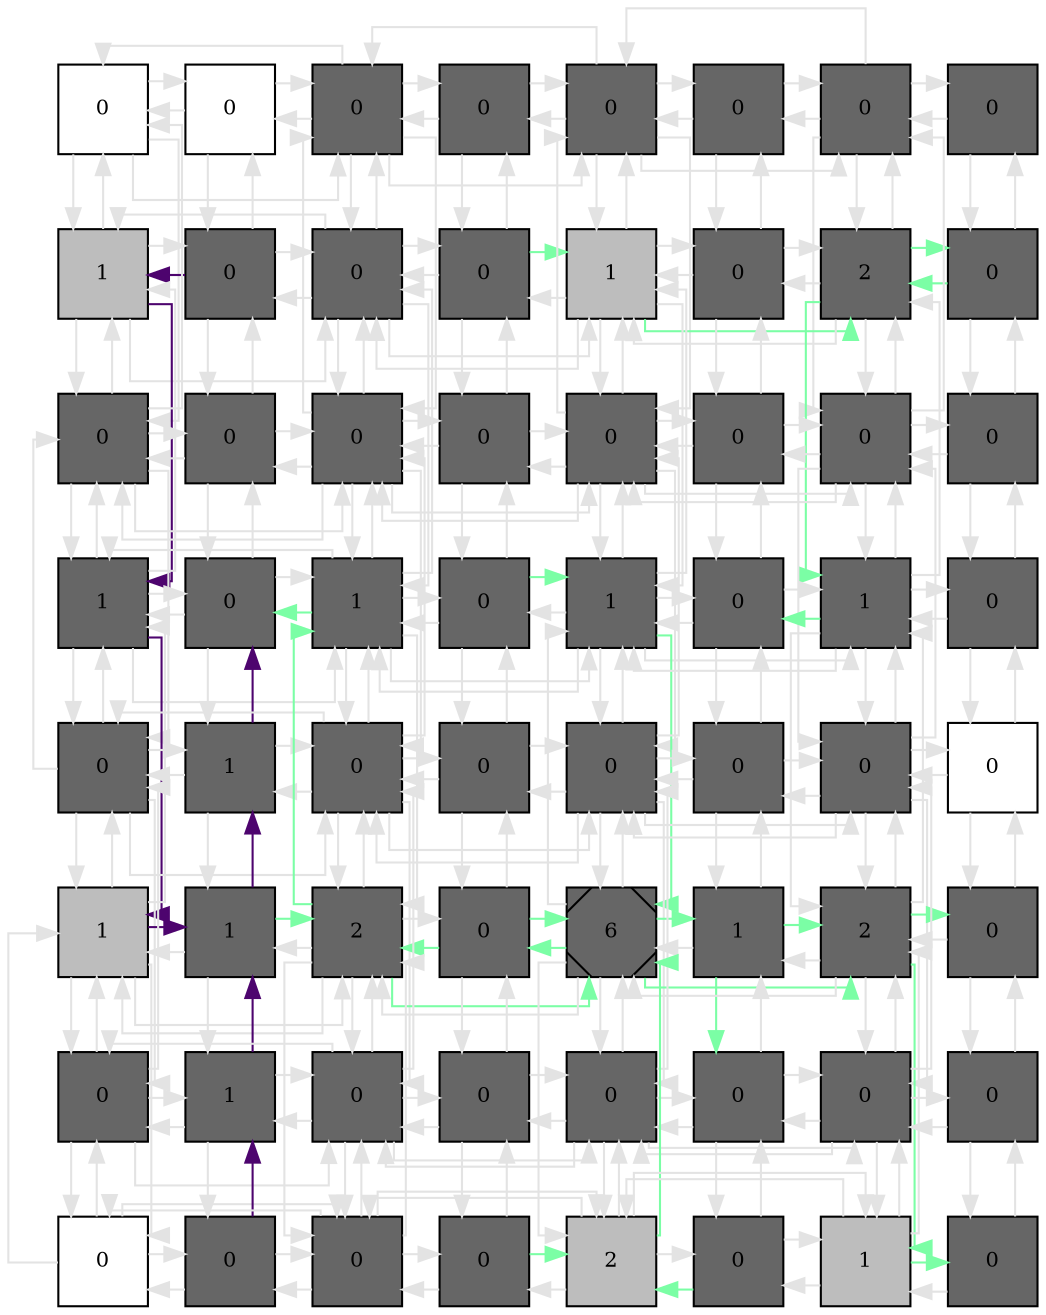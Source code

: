 digraph layout  {
rankdir=TB;
splines=ortho;
node [fixedsize=false, style=filled, width="0.6"];
edge [constraint=false];
0 [fillcolor="#FFFFFF", fontsize=10, label=0, shape=square, tooltip="name: None,\nin_degree: 4,\nout_degree: 4"];
1 [fillcolor="#FFFFFF", fontsize=10, label=0, shape=square, tooltip="name: None,\nin_degree: 3,\nout_degree: 3"];
2 [fillcolor="#666666", fontsize=10, label=0, shape=square, tooltip="name:  Growth_Arrest ,\nin_degree: 6,\nout_degree: 6"];
3 [fillcolor="#666666", fontsize=10, label=0, shape=square, tooltip="name:  TGFBR_stimulus ,\nin_degree: 3,\nout_degree: 3"];
4 [fillcolor="#666666", fontsize=10, label=0, shape=square, tooltip="name:  SPRY ,\nin_degree: 6,\nout_degree: 6"];
5 [fillcolor="#666666", fontsize=10, label=0, shape=square, tooltip="name:  FGFR3_stimulus ,\nin_degree: 3,\nout_degree: 3"];
6 [fillcolor="#666666", fontsize=10, label=0, shape=square, tooltip="name:  FGFR3 ,\nin_degree: 5,\nout_degree: 5"];
7 [fillcolor="#666666", fontsize=10, label=0, shape=square, tooltip="name:  FRS2 ,\nin_degree: 2,\nout_degree: 2"];
8 [fillcolor="#bdbdbd", fontsize=10, label=1, shape=square, tooltip="name: None,\nin_degree: 5,\nout_degree: 5"];
9 [fillcolor="#666666", fontsize=10, label=0, shape=square, tooltip="name:  GADD45 ,\nin_degree: 4,\nout_degree: 4"];
10 [fillcolor="#666666", fontsize=10, label=0, shape=square, tooltip="name:  SMAD ,\nin_degree: 7,\nout_degree: 7"];
11 [fillcolor="#666666", fontsize=10, label=0, shape=square, tooltip="name:  TGFBR ,\nin_degree: 4,\nout_degree: 4"];
12 [fillcolor="#bdbdbd", fontsize=10, label=1, shape=square, tooltip="name: None,\nin_degree: 7,\nout_degree: 7"];
13 [fillcolor="#666666", fontsize=10, label=0, shape=square, tooltip="name:  EGFR ,\nin_degree: 4,\nout_degree: 4"];
14 [fillcolor="#666666", fontsize=10, label=2, shape=square, tooltip="name:  PKC ,\nin_degree: 6,\nout_degree: 6"];
15 [fillcolor="#666666", fontsize=10, label=0, shape=square, tooltip="name:  GRB2 ,\nin_degree: 3,\nout_degree: 3"];
16 [fillcolor="#666666", fontsize=10, label=0, shape=square, tooltip="name:  p14 ,\nin_degree: 6,\nout_degree: 6"];
17 [fillcolor="#666666", fontsize=10, label=0, shape=square, tooltip="name:  MDM2 ,\nin_degree: 4,\nout_degree: 4"];
18 [fillcolor="#666666", fontsize=10, label=0, shape=square, tooltip="name:  MYC ,\nin_degree: 8,\nout_degree: 8"];
19 [fillcolor="#666666", fontsize=10, label=0, shape=square, tooltip="name:  Proliferation ,\nin_degree: 4,\nout_degree: 4"];
20 [fillcolor="#666666", fontsize=10, label=0, shape=square, tooltip="name:  p70 ,\nin_degree: 8,\nout_degree: 8"];
21 [fillcolor="#666666", fontsize=10, label=0, shape=square, tooltip="name:  EGFR_stimulus ,\nin_degree: 4,\nout_degree: 4"];
22 [fillcolor="#666666", fontsize=10, label=0, shape=square, tooltip="name:  PLCG ,\nin_degree: 7,\nout_degree: 7"];
23 [fillcolor="#666666", fontsize=10, label=0, shape=square, tooltip="name:  GAB1 ,\nin_degree: 3,\nout_degree: 3"];
24 [fillcolor="#666666", fontsize=10, label=1, shape=square, tooltip="name:  notMDM2 ,\nin_degree: 6,\nout_degree: 6"];
25 [fillcolor="#666666", fontsize=10, label=0, shape=square, tooltip="name:  p53 ,\nin_degree: 4,\nout_degree: 4"];
26 [fillcolor="#666666", fontsize=10, label=1, shape=square, tooltip="name:  p21 ,\nin_degree: 8,\nout_degree: 8"];
27 [fillcolor="#666666", fontsize=10, label=0, shape=square, tooltip="name:  TAK1 ,\nin_degree: 4,\nout_degree: 4"];
28 [fillcolor="#666666", fontsize=10, label=1, shape=square, tooltip="name:  PDK1 ,\nin_degree: 8,\nout_degree: 8"];
29 [fillcolor="#666666", fontsize=10, label=0, shape=square, tooltip="name:  SOS ,\nin_degree: 4,\nout_degree: 4"];
30 [fillcolor="#666666", fontsize=10, label=1, shape=square, tooltip="name:  RAS ,\nin_degree: 7,\nout_degree: 7"];
31 [fillcolor="#666666", fontsize=10, label=0, shape=square, tooltip="name:  PI3K ,\nin_degree: 3,\nout_degree: 3"];
32 [fillcolor="#666666", fontsize=10, label=0, shape=square, tooltip="name:  Apoptosis ,\nin_degree: 6,\nout_degree: 6"];
33 [fillcolor="#666666", fontsize=10, label=1, shape=square, tooltip="name:  PTEN ,\nin_degree: 4,\nout_degree: 4"];
34 [fillcolor="#666666", fontsize=10, label=0, shape=square, tooltip="name:  AKT ,\nin_degree: 8,\nout_degree: 8"];
35 [fillcolor="#666666", fontsize=10, label=0, shape=square, tooltip="name:  MSK ,\nin_degree: 4,\nout_degree: 4"];
36 [fillcolor="#666666", fontsize=10, label=0, shape=square, tooltip="name:  ERK ,\nin_degree: 8,\nout_degree: 8"];
37 [fillcolor="#666666", fontsize=10, label=0, shape=square, tooltip="name:  RSK ,\nin_degree: 4,\nout_degree: 4"];
38 [fillcolor="#666666", fontsize=10, label=0, shape=square, tooltip="name:  RAF ,\nin_degree: 7,\nout_degree: 7"];
39 [fillcolor="#FFFFFF", fontsize=10, label=0, shape=square, tooltip="name: None,\nin_degree: 3,\nout_degree: 3"];
40 [fillcolor="#bdbdbd", fontsize=10, label=1, shape=square, tooltip="name: None,\nin_degree: 6,\nout_degree: 6"];
41 [fillcolor="#666666", fontsize=10, label=1, shape=square, tooltip="name:  MTK1 ,\nin_degree: 4,\nout_degree: 4"];
42 [fillcolor="#666666", fontsize=10, label=2, shape=square, tooltip="name:  FOXO3 ,\nin_degree: 8,\nout_degree: 8"];
43 [fillcolor="#666666", fontsize=10, label=0, shape=square, tooltip="name:  p38 ,\nin_degree: 4,\nout_degree: 4"];
44 [fillcolor="#666666", fontsize=10, label=6, shape=Msquare, tooltip="name:  ELK1 ,\nin_degree: 8,\nout_degree: 8"];
45 [fillcolor="#666666", fontsize=10, label=1, shape=square, tooltip="name:  JNK ,\nin_degree: 4,\nout_degree: 4"];
46 [fillcolor="#666666", fontsize=10, label=2, shape=square, tooltip="name:  MAP3K1_3 ,\nin_degree: 7,\nout_degree: 7"];
47 [fillcolor="#666666", fontsize=10, label=0, shape=square, tooltip="name:  ATF2 ,\nin_degree: 3,\nout_degree: 3"];
48 [fillcolor="#666666", fontsize=10, label=0, shape=square, tooltip="name:  BCL2 ,\nin_degree: 5,\nout_degree: 5"];
49 [fillcolor="#666666", fontsize=10, label=1, shape=square, tooltip="name:  DUSP1 ,\nin_degree: 4,\nout_degree: 4"];
50 [fillcolor="#666666", fontsize=10, label=0, shape=square, tooltip="name:  CREB ,\nin_degree: 7,\nout_degree: 7"];
51 [fillcolor="#666666", fontsize=10, label=0, shape=square, tooltip="name:  MAX ,\nin_degree: 4,\nout_degree: 4"];
52 [fillcolor="#666666", fontsize=10, label=0, shape=square, tooltip="name:  FOS ,\nin_degree: 7,\nout_degree: 7"];
53 [fillcolor="#666666", fontsize=10, label=0, shape=square, tooltip="name:  PPP2CA ,\nin_degree: 4,\nout_degree: 4"];
54 [fillcolor="#666666", fontsize=10, label=0, shape=square, tooltip="name:  MEK1_2 ,\nin_degree: 6,\nout_degree: 6"];
55 [fillcolor="#666666", fontsize=10, label=0, shape=square, tooltip="name:  AP1 ,\nin_degree: 3,\nout_degree: 3"];
56 [fillcolor="#FFFFFF", fontsize=10, label=0, shape=square, tooltip="name: None,\nin_degree: 4,\nout_degree: 4"];
57 [fillcolor="#666666", fontsize=10, label=0, shape=square, tooltip="name:  ATM ,\nin_degree: 3,\nout_degree: 3"];
58 [fillcolor="#666666", fontsize=10, label=0, shape=square, tooltip="name:  DNA_damage ,\nin_degree: 6,\nout_degree: 6"];
59 [fillcolor="#666666", fontsize=10, label=0, shape=square, tooltip="name:  TAOK ,\nin_degree: 3,\nout_degree: 3"];
60 [fillcolor="#bdbdbd", fontsize=10, label=2, shape=square, tooltip="name: None,\nin_degree: 6,\nout_degree: 6"];
61 [fillcolor="#666666", fontsize=10, label=0, shape=square, tooltip="name:  notDUSP1 ,\nin_degree: 3,\nout_degree: 3"];
62 [fillcolor="#bdbdbd", fontsize=10, label=1, shape=square, tooltip="name: None,\nin_degree: 5,\nout_degree: 5"];
63 [fillcolor="#666666", fontsize=10, label=0, shape=square, tooltip="name:  JUN ,\nin_degree: 2,\nout_degree: 2"];
0 -> 1  [color=grey89, style="penwidth(0.1)", tooltip=" ", weight=1];
0 -> 8  [color=grey89, style="penwidth(0.1)", tooltip=" ", weight=1];
0 -> 16  [color=grey89, style="penwidth(0.1)", tooltip=" ", weight=1];
0 -> 2  [color=grey89, style="penwidth(0.1)", tooltip=" ", weight=1];
1 -> 0  [color=grey89, style="penwidth(0.1)", tooltip=" ", weight=1];
1 -> 2  [color=grey89, style="penwidth(0.1)", tooltip=" ", weight=1];
1 -> 9  [color=grey89, style="penwidth(0.1)", tooltip=" ", weight=1];
2 -> 1  [color=grey89, style="penwidth(0.1)", tooltip=" ", weight=1];
2 -> 3  [color=grey89, style="penwidth(0.1)", tooltip=" ", weight=1];
2 -> 10  [color=grey89, style="penwidth(0.1)", tooltip=" ", weight=1];
2 -> 18  [color=grey89, style="penwidth(0.1)", tooltip=" ", weight=1];
2 -> 4  [color=grey89, style="penwidth(0.1)", tooltip=" ", weight=1];
2 -> 0  [color=grey89, style="penwidth(0.1)", tooltip=" ", weight=1];
3 -> 2  [color=grey89, style="penwidth(0.1)", tooltip=" ", weight=1];
3 -> 4  [color=grey89, style="penwidth(0.1)", tooltip=" ", weight=1];
3 -> 11  [color=grey89, style="penwidth(0.1)", tooltip=" ", weight=1];
4 -> 3  [color=grey89, style="penwidth(0.1)", tooltip=" ", weight=1];
4 -> 5  [color=grey89, style="penwidth(0.1)", tooltip=" ", weight=1];
4 -> 12  [color=grey89, style="penwidth(0.1)", tooltip=" ", weight=1];
4 -> 20  [color=grey89, style="penwidth(0.1)", tooltip=" ", weight=1];
4 -> 6  [color=grey89, style="penwidth(0.1)", tooltip=" ", weight=1];
4 -> 2  [color=grey89, style="penwidth(0.1)", tooltip=" ", weight=1];
5 -> 4  [color=grey89, style="penwidth(0.1)", tooltip=" ", weight=1];
5 -> 6  [color=grey89, style="penwidth(0.1)", tooltip=" ", weight=1];
5 -> 13  [color=grey89, style="penwidth(0.1)", tooltip=" ", weight=1];
6 -> 5  [color=grey89, style="penwidth(0.1)", tooltip=" ", weight=1];
6 -> 7  [color=grey89, style="penwidth(0.1)", tooltip=" ", weight=1];
6 -> 14  [color=grey89, style="penwidth(0.1)", tooltip=" ", weight=1];
6 -> 22  [color=grey89, style="penwidth(0.1)", tooltip=" ", weight=1];
6 -> 4  [color=grey89, style="penwidth(0.1)", tooltip=" ", weight=1];
7 -> 6  [color=grey89, style="penwidth(0.1)", tooltip=" ", weight=1];
7 -> 15  [color=grey89, style="penwidth(0.1)", tooltip=" ", weight=1];
8 -> 0  [color=grey89, style="penwidth(0.1)", tooltip=" ", weight=1];
8 -> 9  [color=grey89, style="penwidth(0.1)", tooltip=" ", weight=1];
8 -> 16  [color=grey89, style="penwidth(0.1)", tooltip=" ", weight=1];
8 -> 24  [color="#4D046E", style="penwidth(0.1)", tooltip="9( GADD45 ) to 41( MTK1 )", weight=1];
8 -> 10  [color=grey89, style="penwidth(0.1)", tooltip=" ", weight=1];
9 -> 1  [color=grey89, style="penwidth(0.1)", tooltip=" ", weight=1];
9 -> 8  [color="#4D046E", style="penwidth(0.1)", tooltip="9( GADD45 ) to 41( MTK1 )", weight=1];
9 -> 10  [color=grey89, style="penwidth(0.1)", tooltip=" ", weight=1];
9 -> 17  [color=grey89, style="penwidth(0.1)", tooltip=" ", weight=1];
10 -> 2  [color=grey89, style="penwidth(0.1)", tooltip=" ", weight=1];
10 -> 9  [color=grey89, style="penwidth(0.1)", tooltip=" ", weight=1];
10 -> 11  [color=grey89, style="penwidth(0.1)", tooltip=" ", weight=1];
10 -> 18  [color=grey89, style="penwidth(0.1)", tooltip=" ", weight=1];
10 -> 26  [color=grey89, style="penwidth(0.1)", tooltip=" ", weight=1];
10 -> 12  [color=grey89, style="penwidth(0.1)", tooltip=" ", weight=1];
10 -> 8  [color=grey89, style="penwidth(0.1)", tooltip=" ", weight=1];
11 -> 3  [color=grey89, style="penwidth(0.1)", tooltip=" ", weight=1];
11 -> 10  [color=grey89, style="penwidth(0.1)", tooltip=" ", weight=1];
11 -> 12  [color="#7BFEA5", style="penwidth(0.1)", tooltip="11( TGFBR ) to 15( GRB2 )", weight=1];
11 -> 19  [color=grey89, style="penwidth(0.1)", tooltip=" ", weight=1];
12 -> 4  [color=grey89, style="penwidth(0.1)", tooltip=" ", weight=1];
12 -> 11  [color=grey89, style="penwidth(0.1)", tooltip=" ", weight=1];
12 -> 13  [color=grey89, style="penwidth(0.1)", tooltip=" ", weight=1];
12 -> 20  [color=grey89, style="penwidth(0.1)", tooltip=" ", weight=1];
12 -> 28  [color=grey89, style="penwidth(0.1)", tooltip=" ", weight=1];
12 -> 14  [color="#7BFEA5", style="penwidth(0.1)", tooltip="11( TGFBR ) to 15( GRB2 )", weight=1];
12 -> 10  [color=grey89, style="penwidth(0.1)", tooltip=" ", weight=1];
13 -> 5  [color=grey89, style="penwidth(0.1)", tooltip=" ", weight=1];
13 -> 12  [color=grey89, style="penwidth(0.1)", tooltip=" ", weight=1];
13 -> 14  [color=grey89, style="penwidth(0.1)", tooltip=" ", weight=1];
13 -> 21  [color=grey89, style="penwidth(0.1)", tooltip=" ", weight=1];
14 -> 6  [color=grey89, style="penwidth(0.1)", tooltip=" ", weight=1];
14 -> 13  [color=grey89, style="penwidth(0.1)", tooltip=" ", weight=1];
14 -> 15  [color="#7BFEA5", style="penwidth(0.1)", tooltip="11( TGFBR ) to 15( GRB2 )", weight=1];
14 -> 22  [color=grey89, style="penwidth(0.1)", tooltip=" ", weight=1];
14 -> 30  [color="#7BFEA5", style="penwidth(0.1)", tooltip="15( GRB2 ) to 29( SOS )", weight=1];
14 -> 12  [color=grey89, style="penwidth(0.1)", tooltip=" ", weight=1];
15 -> 7  [color=grey89, style="penwidth(0.1)", tooltip=" ", weight=1];
15 -> 14  [color="#7BFEA5", style="penwidth(0.1)", tooltip="15( GRB2 ) to 29( SOS )", weight=1];
15 -> 23  [color=grey89, style="penwidth(0.1)", tooltip=" ", weight=1];
16 -> 8  [color=grey89, style="penwidth(0.1)", tooltip=" ", weight=1];
16 -> 17  [color=grey89, style="penwidth(0.1)", tooltip=" ", weight=1];
16 -> 24  [color=grey89, style="penwidth(0.1)", tooltip=" ", weight=1];
16 -> 32  [color=grey89, style="penwidth(0.1)", tooltip=" ", weight=1];
16 -> 0  [color=grey89, style="penwidth(0.1)", tooltip=" ", weight=1];
16 -> 18  [color=grey89, style="penwidth(0.1)", tooltip=" ", weight=1];
17 -> 9  [color=grey89, style="penwidth(0.1)", tooltip=" ", weight=1];
17 -> 16  [color=grey89, style="penwidth(0.1)", tooltip=" ", weight=1];
17 -> 18  [color=grey89, style="penwidth(0.1)", tooltip=" ", weight=1];
17 -> 25  [color=grey89, style="penwidth(0.1)", tooltip=" ", weight=1];
18 -> 10  [color=grey89, style="penwidth(0.1)", tooltip=" ", weight=1];
18 -> 17  [color=grey89, style="penwidth(0.1)", tooltip=" ", weight=1];
18 -> 19  [color=grey89, style="penwidth(0.1)", tooltip=" ", weight=1];
18 -> 26  [color=grey89, style="penwidth(0.1)", tooltip=" ", weight=1];
18 -> 34  [color=grey89, style="penwidth(0.1)", tooltip=" ", weight=1];
18 -> 2  [color=grey89, style="penwidth(0.1)", tooltip=" ", weight=1];
18 -> 20  [color=grey89, style="penwidth(0.1)", tooltip=" ", weight=1];
18 -> 16  [color=grey89, style="penwidth(0.1)", tooltip=" ", weight=1];
19 -> 11  [color=grey89, style="penwidth(0.1)", tooltip=" ", weight=1];
19 -> 18  [color=grey89, style="penwidth(0.1)", tooltip=" ", weight=1];
19 -> 20  [color=grey89, style="penwidth(0.1)", tooltip=" ", weight=1];
19 -> 27  [color=grey89, style="penwidth(0.1)", tooltip=" ", weight=1];
20 -> 12  [color=grey89, style="penwidth(0.1)", tooltip=" ", weight=1];
20 -> 19  [color=grey89, style="penwidth(0.1)", tooltip=" ", weight=1];
20 -> 21  [color=grey89, style="penwidth(0.1)", tooltip=" ", weight=1];
20 -> 28  [color=grey89, style="penwidth(0.1)", tooltip=" ", weight=1];
20 -> 36  [color=grey89, style="penwidth(0.1)", tooltip=" ", weight=1];
20 -> 4  [color=grey89, style="penwidth(0.1)", tooltip=" ", weight=1];
20 -> 22  [color=grey89, style="penwidth(0.1)", tooltip=" ", weight=1];
20 -> 18  [color=grey89, style="penwidth(0.1)", tooltip=" ", weight=1];
21 -> 13  [color=grey89, style="penwidth(0.1)", tooltip=" ", weight=1];
21 -> 20  [color=grey89, style="penwidth(0.1)", tooltip=" ", weight=1];
21 -> 22  [color=grey89, style="penwidth(0.1)", tooltip=" ", weight=1];
21 -> 29  [color=grey89, style="penwidth(0.1)", tooltip=" ", weight=1];
22 -> 14  [color=grey89, style="penwidth(0.1)", tooltip=" ", weight=1];
22 -> 21  [color=grey89, style="penwidth(0.1)", tooltip=" ", weight=1];
22 -> 23  [color=grey89, style="penwidth(0.1)", tooltip=" ", weight=1];
22 -> 30  [color=grey89, style="penwidth(0.1)", tooltip=" ", weight=1];
22 -> 38  [color=grey89, style="penwidth(0.1)", tooltip=" ", weight=1];
22 -> 6  [color=grey89, style="penwidth(0.1)", tooltip=" ", weight=1];
22 -> 20  [color=grey89, style="penwidth(0.1)", tooltip=" ", weight=1];
23 -> 15  [color=grey89, style="penwidth(0.1)", tooltip=" ", weight=1];
23 -> 22  [color=grey89, style="penwidth(0.1)", tooltip=" ", weight=1];
23 -> 31  [color=grey89, style="penwidth(0.1)", tooltip=" ", weight=1];
24 -> 16  [color=grey89, style="penwidth(0.1)", tooltip=" ", weight=1];
24 -> 25  [color=grey89, style="penwidth(0.1)", tooltip=" ", weight=1];
24 -> 32  [color=grey89, style="penwidth(0.1)", tooltip=" ", weight=1];
24 -> 40  [color="#4D046E", style="penwidth(0.1)", tooltip="9( GADD45 ) to 41( MTK1 )", weight=1];
24 -> 8  [color=grey89, style="penwidth(0.1)", tooltip=" ", weight=1];
24 -> 26  [color=grey89, style="penwidth(0.1)", tooltip=" ", weight=1];
25 -> 17  [color=grey89, style="penwidth(0.1)", tooltip=" ", weight=1];
25 -> 24  [color=grey89, style="penwidth(0.1)", tooltip=" ", weight=1];
25 -> 26  [color=grey89, style="penwidth(0.1)", tooltip=" ", weight=1];
25 -> 33  [color=grey89, style="penwidth(0.1)", tooltip=" ", weight=1];
26 -> 18  [color=grey89, style="penwidth(0.1)", tooltip=" ", weight=1];
26 -> 25  [color="#7BFEA5", style="penwidth(0.1)", tooltip="43( p38 ) to 25( p53 )", weight=1];
26 -> 27  [color=grey89, style="penwidth(0.1)", tooltip=" ", weight=1];
26 -> 34  [color=grey89, style="penwidth(0.1)", tooltip=" ", weight=1];
26 -> 42  [color=grey89, style="penwidth(0.1)", tooltip=" ", weight=1];
26 -> 10  [color=grey89, style="penwidth(0.1)", tooltip=" ", weight=1];
26 -> 28  [color=grey89, style="penwidth(0.1)", tooltip=" ", weight=1];
26 -> 24  [color=grey89, style="penwidth(0.1)", tooltip=" ", weight=1];
27 -> 19  [color=grey89, style="penwidth(0.1)", tooltip=" ", weight=1];
27 -> 26  [color=grey89, style="penwidth(0.1)", tooltip=" ", weight=1];
27 -> 28  [color="#7BFEA5", style="penwidth(0.1)", tooltip="27( TAK1 ) to 45( JNK )", weight=1];
27 -> 35  [color=grey89, style="penwidth(0.1)", tooltip=" ", weight=1];
28 -> 20  [color=grey89, style="penwidth(0.1)", tooltip=" ", weight=1];
28 -> 27  [color=grey89, style="penwidth(0.1)", tooltip=" ", weight=1];
28 -> 29  [color=grey89, style="penwidth(0.1)", tooltip=" ", weight=1];
28 -> 36  [color=grey89, style="penwidth(0.1)", tooltip=" ", weight=1];
28 -> 44  [color="#7BFEA5", style="penwidth(0.1)", tooltip="27( TAK1 ) to 45( JNK )", weight=1];
28 -> 12  [color=grey89, style="penwidth(0.1)", tooltip=" ", weight=1];
28 -> 30  [color=grey89, style="penwidth(0.1)", tooltip=" ", weight=1];
28 -> 26  [color=grey89, style="penwidth(0.1)", tooltip=" ", weight=1];
29 -> 21  [color=grey89, style="penwidth(0.1)", tooltip=" ", weight=1];
29 -> 28  [color=grey89, style="penwidth(0.1)", tooltip=" ", weight=1];
29 -> 30  [color=grey89, style="penwidth(0.1)", tooltip=" ", weight=1];
29 -> 37  [color=grey89, style="penwidth(0.1)", tooltip=" ", weight=1];
30 -> 22  [color=grey89, style="penwidth(0.1)", tooltip=" ", weight=1];
30 -> 29  [color="#7BFEA5", style="penwidth(0.1)", tooltip="15( GRB2 ) to 29( SOS )", weight=1];
30 -> 31  [color=grey89, style="penwidth(0.1)", tooltip=" ", weight=1];
30 -> 38  [color=grey89, style="penwidth(0.1)", tooltip=" ", weight=1];
30 -> 46  [color=grey89, style="penwidth(0.1)", tooltip=" ", weight=1];
30 -> 14  [color=grey89, style="penwidth(0.1)", tooltip=" ", weight=1];
30 -> 28  [color=grey89, style="penwidth(0.1)", tooltip=" ", weight=1];
31 -> 23  [color=grey89, style="penwidth(0.1)", tooltip=" ", weight=1];
31 -> 30  [color=grey89, style="penwidth(0.1)", tooltip=" ", weight=1];
31 -> 39  [color=grey89, style="penwidth(0.1)", tooltip=" ", weight=1];
32 -> 24  [color=grey89, style="penwidth(0.1)", tooltip=" ", weight=1];
32 -> 33  [color=grey89, style="penwidth(0.1)", tooltip=" ", weight=1];
32 -> 40  [color=grey89, style="penwidth(0.1)", tooltip=" ", weight=1];
32 -> 48  [color=grey89, style="penwidth(0.1)", tooltip=" ", weight=1];
32 -> 16  [color=grey89, style="penwidth(0.1)", tooltip=" ", weight=1];
32 -> 34  [color=grey89, style="penwidth(0.1)", tooltip=" ", weight=1];
33 -> 25  [color="#4D046E", style="penwidth(0.1)", tooltip="57( ATM ) to 25( p53 )", weight=1];
33 -> 32  [color=grey89, style="penwidth(0.1)", tooltip=" ", weight=1];
33 -> 34  [color=grey89, style="penwidth(0.1)", tooltip=" ", weight=1];
33 -> 41  [color=grey89, style="penwidth(0.1)", tooltip=" ", weight=1];
34 -> 26  [color=grey89, style="penwidth(0.1)", tooltip=" ", weight=1];
34 -> 33  [color=grey89, style="penwidth(0.1)", tooltip=" ", weight=1];
34 -> 35  [color=grey89, style="penwidth(0.1)", tooltip=" ", weight=1];
34 -> 42  [color=grey89, style="penwidth(0.1)", tooltip=" ", weight=1];
34 -> 50  [color=grey89, style="penwidth(0.1)", tooltip=" ", weight=1];
34 -> 18  [color=grey89, style="penwidth(0.1)", tooltip=" ", weight=1];
34 -> 36  [color=grey89, style="penwidth(0.1)", tooltip=" ", weight=1];
34 -> 32  [color=grey89, style="penwidth(0.1)", tooltip=" ", weight=1];
35 -> 27  [color=grey89, style="penwidth(0.1)", tooltip=" ", weight=1];
35 -> 34  [color=grey89, style="penwidth(0.1)", tooltip=" ", weight=1];
35 -> 36  [color=grey89, style="penwidth(0.1)", tooltip=" ", weight=1];
35 -> 43  [color=grey89, style="penwidth(0.1)", tooltip=" ", weight=1];
36 -> 28  [color=grey89, style="penwidth(0.1)", tooltip=" ", weight=1];
36 -> 35  [color=grey89, style="penwidth(0.1)", tooltip=" ", weight=1];
36 -> 37  [color=grey89, style="penwidth(0.1)", tooltip=" ", weight=1];
36 -> 44  [color=grey89, style="penwidth(0.1)", tooltip=" ", weight=1];
36 -> 52  [color=grey89, style="penwidth(0.1)", tooltip=" ", weight=1];
36 -> 20  [color=grey89, style="penwidth(0.1)", tooltip=" ", weight=1];
36 -> 38  [color=grey89, style="penwidth(0.1)", tooltip=" ", weight=1];
36 -> 34  [color=grey89, style="penwidth(0.1)", tooltip=" ", weight=1];
37 -> 29  [color=grey89, style="penwidth(0.1)", tooltip=" ", weight=1];
37 -> 36  [color=grey89, style="penwidth(0.1)", tooltip=" ", weight=1];
37 -> 38  [color=grey89, style="penwidth(0.1)", tooltip=" ", weight=1];
37 -> 45  [color=grey89, style="penwidth(0.1)", tooltip=" ", weight=1];
38 -> 30  [color=grey89, style="penwidth(0.1)", tooltip=" ", weight=1];
38 -> 37  [color=grey89, style="penwidth(0.1)", tooltip=" ", weight=1];
38 -> 39  [color=grey89, style="penwidth(0.1)", tooltip=" ", weight=1];
38 -> 46  [color=grey89, style="penwidth(0.1)", tooltip=" ", weight=1];
38 -> 54  [color=grey89, style="penwidth(0.1)", tooltip=" ", weight=1];
38 -> 22  [color=grey89, style="penwidth(0.1)", tooltip=" ", weight=1];
38 -> 36  [color=grey89, style="penwidth(0.1)", tooltip=" ", weight=1];
39 -> 31  [color=grey89, style="penwidth(0.1)", tooltip=" ", weight=1];
39 -> 38  [color=grey89, style="penwidth(0.1)", tooltip=" ", weight=1];
39 -> 47  [color=grey89, style="penwidth(0.1)", tooltip=" ", weight=1];
40 -> 32  [color=grey89, style="penwidth(0.1)", tooltip=" ", weight=1];
40 -> 41  [color="#4D046E", style="penwidth(0.1)", tooltip="9( GADD45 ) to 41( MTK1 )", weight=1];
40 -> 48  [color=grey89, style="penwidth(0.1)", tooltip=" ", weight=1];
40 -> 56  [color=grey89, style="penwidth(0.1)", tooltip=" ", weight=1];
40 -> 24  [color=grey89, style="penwidth(0.1)", tooltip=" ", weight=1];
40 -> 42  [color=grey89, style="penwidth(0.1)", tooltip=" ", weight=1];
41 -> 33  [color="#4D046E", style="penwidth(0.1)", tooltip="57( ATM ) to 25( p53 )", weight=1];
41 -> 40  [color=grey89, style="penwidth(0.1)", tooltip=" ", weight=1];
41 -> 42  [color="#7BFEA5", style="penwidth(0.1)", tooltip="41( MTK1 ) to 45( JNK )", weight=1];
41 -> 49  [color=grey89, style="penwidth(0.1)", tooltip=" ", weight=1];
42 -> 34  [color=grey89, style="penwidth(0.1)", tooltip=" ", weight=1];
42 -> 41  [color=grey89, style="penwidth(0.1)", tooltip=" ", weight=1];
42 -> 43  [color=grey89, style="penwidth(0.1)", tooltip=" ", weight=1];
42 -> 50  [color=grey89, style="penwidth(0.1)", tooltip=" ", weight=1];
42 -> 58  [color=grey89, style="penwidth(0.1)", tooltip=" ", weight=1];
42 -> 26  [color="#7BFEA5", style="penwidth(0.1)", tooltip="43( p38 ) to 25( p53 )", weight=1];
42 -> 44  [color="#7BFEA5", style="penwidth(0.1)", tooltip="41( MTK1 ) to 45( JNK )", weight=1];
42 -> 40  [color=grey89, style="penwidth(0.1)", tooltip=" ", weight=1];
43 -> 35  [color=grey89, style="penwidth(0.1)", tooltip=" ", weight=1];
43 -> 42  [color="#7BFEA5", style="penwidth(0.1)", tooltip="43( p38 ) to 25( p53 )", weight=1];
43 -> 44  [color="#7BFEA5", style="penwidth(0.1)", tooltip="43( p38 ) to 53( PPP2CA )", weight=1];
43 -> 51  [color=grey89, style="penwidth(0.1)", tooltip=" ", weight=1];
44 -> 36  [color=grey89, style="penwidth(0.1)", tooltip=" ", weight=1];
44 -> 43  [color="#7BFEA5", style="penwidth(0.1)", tooltip="61( notDUSP1 ) to 43( p38 )", weight=1];
44 -> 45  [color="#7BFEA5", style="penwidth(0.1)", tooltip="41( MTK1 ) to 45( JNK )", weight=1];
44 -> 52  [color=grey89, style="penwidth(0.1)", tooltip=" ", weight=1];
44 -> 60  [color=grey89, style="penwidth(0.1)", tooltip=" ", weight=1];
44 -> 28  [color=grey89, style="penwidth(0.1)", tooltip=" ", weight=1];
44 -> 46  [color="#7BFEA5", style="penwidth(0.1)", tooltip="43( p38 ) to 47( ATF2 )", weight=1];
44 -> 42  [color=grey89, style="penwidth(0.1)", tooltip=" ", weight=1];
45 -> 37  [color=grey89, style="penwidth(0.1)", tooltip=" ", weight=1];
45 -> 44  [color=grey89, style="penwidth(0.1)", tooltip=" ", weight=1];
45 -> 46  [color="#7BFEA5", style="penwidth(0.1)", tooltip="45( JNK ) to 63( JUN )", weight=1];
45 -> 53  [color="#7BFEA5", style="penwidth(0.1)", tooltip="43( p38 ) to 53( PPP2CA )", weight=1];
46 -> 38  [color=grey89, style="penwidth(0.1)", tooltip=" ", weight=1];
46 -> 45  [color=grey89, style="penwidth(0.1)", tooltip=" ", weight=1];
46 -> 47  [color="#7BFEA5", style="penwidth(0.1)", tooltip="43( p38 ) to 47( ATF2 )", weight=1];
46 -> 54  [color=grey89, style="penwidth(0.1)", tooltip=" ", weight=1];
46 -> 62  [color="#7BFEA5", style="penwidth(0.1)", tooltip="45( JNK ) to 63( JUN )", weight=1];
46 -> 30  [color=grey89, style="penwidth(0.1)", tooltip=" ", weight=1];
46 -> 44  [color=grey89, style="penwidth(0.1)", tooltip=" ", weight=1];
47 -> 39  [color=grey89, style="penwidth(0.1)", tooltip=" ", weight=1];
47 -> 46  [color=grey89, style="penwidth(0.1)", tooltip=" ", weight=1];
47 -> 55  [color=grey89, style="penwidth(0.1)", tooltip=" ", weight=1];
48 -> 40  [color=grey89, style="penwidth(0.1)", tooltip=" ", weight=1];
48 -> 49  [color=grey89, style="penwidth(0.1)", tooltip=" ", weight=1];
48 -> 56  [color=grey89, style="penwidth(0.1)", tooltip=" ", weight=1];
48 -> 32  [color=grey89, style="penwidth(0.1)", tooltip=" ", weight=1];
48 -> 50  [color=grey89, style="penwidth(0.1)", tooltip=" ", weight=1];
49 -> 41  [color="#4D046E", style="penwidth(0.1)", tooltip="57( ATM ) to 25( p53 )", weight=1];
49 -> 48  [color=grey89, style="penwidth(0.1)", tooltip=" ", weight=1];
49 -> 50  [color=grey89, style="penwidth(0.1)", tooltip=" ", weight=1];
49 -> 57  [color=grey89, style="penwidth(0.1)", tooltip=" ", weight=1];
50 -> 42  [color=grey89, style="penwidth(0.1)", tooltip=" ", weight=1];
50 -> 49  [color=grey89, style="penwidth(0.1)", tooltip=" ", weight=1];
50 -> 51  [color=grey89, style="penwidth(0.1)", tooltip=" ", weight=1];
50 -> 58  [color=grey89, style="penwidth(0.1)", tooltip=" ", weight=1];
50 -> 34  [color=grey89, style="penwidth(0.1)", tooltip=" ", weight=1];
50 -> 52  [color=grey89, style="penwidth(0.1)", tooltip=" ", weight=1];
50 -> 48  [color=grey89, style="penwidth(0.1)", tooltip=" ", weight=1];
51 -> 43  [color=grey89, style="penwidth(0.1)", tooltip=" ", weight=1];
51 -> 50  [color=grey89, style="penwidth(0.1)", tooltip=" ", weight=1];
51 -> 52  [color=grey89, style="penwidth(0.1)", tooltip=" ", weight=1];
51 -> 59  [color=grey89, style="penwidth(0.1)", tooltip=" ", weight=1];
52 -> 44  [color=grey89, style="penwidth(0.1)", tooltip=" ", weight=1];
52 -> 51  [color=grey89, style="penwidth(0.1)", tooltip=" ", weight=1];
52 -> 53  [color=grey89, style="penwidth(0.1)", tooltip=" ", weight=1];
52 -> 60  [color=grey89, style="penwidth(0.1)", tooltip=" ", weight=1];
52 -> 36  [color=grey89, style="penwidth(0.1)", tooltip=" ", weight=1];
52 -> 54  [color=grey89, style="penwidth(0.1)", tooltip=" ", weight=1];
52 -> 50  [color=grey89, style="penwidth(0.1)", tooltip=" ", weight=1];
53 -> 45  [color=grey89, style="penwidth(0.1)", tooltip=" ", weight=1];
53 -> 52  [color=grey89, style="penwidth(0.1)", tooltip=" ", weight=1];
53 -> 54  [color=grey89, style="penwidth(0.1)", tooltip=" ", weight=1];
53 -> 61  [color=grey89, style="penwidth(0.1)", tooltip=" ", weight=1];
54 -> 46  [color=grey89, style="penwidth(0.1)", tooltip=" ", weight=1];
54 -> 53  [color=grey89, style="penwidth(0.1)", tooltip=" ", weight=1];
54 -> 55  [color=grey89, style="penwidth(0.1)", tooltip=" ", weight=1];
54 -> 62  [color=grey89, style="penwidth(0.1)", tooltip=" ", weight=1];
54 -> 38  [color=grey89, style="penwidth(0.1)", tooltip=" ", weight=1];
54 -> 52  [color=grey89, style="penwidth(0.1)", tooltip=" ", weight=1];
55 -> 47  [color=grey89, style="penwidth(0.1)", tooltip=" ", weight=1];
55 -> 54  [color=grey89, style="penwidth(0.1)", tooltip=" ", weight=1];
55 -> 63  [color=grey89, style="penwidth(0.1)", tooltip=" ", weight=1];
56 -> 48  [color=grey89, style="penwidth(0.1)", tooltip=" ", weight=1];
56 -> 57  [color=grey89, style="penwidth(0.1)", tooltip=" ", weight=1];
56 -> 40  [color=grey89, style="penwidth(0.1)", tooltip=" ", weight=1];
56 -> 58  [color=grey89, style="penwidth(0.1)", tooltip=" ", weight=1];
57 -> 49  [color="#4D046E", style="penwidth(0.1)", tooltip="57( ATM ) to 25( p53 )", weight=1];
57 -> 56  [color=grey89, style="penwidth(0.1)", tooltip=" ", weight=1];
57 -> 58  [color=grey89, style="penwidth(0.1)", tooltip=" ", weight=1];
58 -> 50  [color=grey89, style="penwidth(0.1)", tooltip=" ", weight=1];
58 -> 57  [color=grey89, style="penwidth(0.1)", tooltip=" ", weight=1];
58 -> 59  [color=grey89, style="penwidth(0.1)", tooltip=" ", weight=1];
58 -> 42  [color=grey89, style="penwidth(0.1)", tooltip=" ", weight=1];
58 -> 60  [color=grey89, style="penwidth(0.1)", tooltip=" ", weight=1];
58 -> 56  [color=grey89, style="penwidth(0.1)", tooltip=" ", weight=1];
59 -> 51  [color=grey89, style="penwidth(0.1)", tooltip=" ", weight=1];
59 -> 58  [color=grey89, style="penwidth(0.1)", tooltip=" ", weight=1];
59 -> 60  [color="#7BFEA5", style="penwidth(0.1)", tooltip="59( TAOK ) to 45( JNK )", weight=1];
60 -> 52  [color=grey89, style="penwidth(0.1)", tooltip=" ", weight=1];
60 -> 59  [color=grey89, style="penwidth(0.1)", tooltip=" ", weight=1];
60 -> 61  [color=grey89, style="penwidth(0.1)", tooltip=" ", weight=1];
60 -> 44  [color="#7BFEA5", style="penwidth(0.1)", tooltip="61( notDUSP1 ) to 43( p38 )", weight=1];
60 -> 62  [color=grey89, style="penwidth(0.1)", tooltip=" ", weight=1];
60 -> 58  [color=grey89, style="penwidth(0.1)", tooltip=" ", weight=1];
61 -> 53  [color=grey89, style="penwidth(0.1)", tooltip=" ", weight=1];
61 -> 60  [color="#7BFEA5", style="penwidth(0.1)", tooltip="61( notDUSP1 ) to 43( p38 )", weight=1];
61 -> 62  [color=grey89, style="penwidth(0.1)", tooltip=" ", weight=1];
62 -> 54  [color=grey89, style="penwidth(0.1)", tooltip=" ", weight=1];
62 -> 61  [color=grey89, style="penwidth(0.1)", tooltip=" ", weight=1];
62 -> 63  [color="#7BFEA5", style="penwidth(0.1)", tooltip="45( JNK ) to 63( JUN )", weight=1];
62 -> 46  [color=grey89, style="penwidth(0.1)", tooltip=" ", weight=1];
62 -> 60  [color=grey89, style="penwidth(0.1)", tooltip=" ", weight=1];
63 -> 55  [color=grey89, style="penwidth(0.1)", tooltip=" ", weight=1];
63 -> 62  [color=grey89, style="penwidth(0.1)", tooltip=" ", weight=1];
edge [constraint=true, style=invis];

0 -> 8 -> 16 -> 24 -> 32 -> 40 -> 48 -> 56;
1 -> 9 -> 17 -> 25 -> 33 -> 41 -> 49 -> 57;
2 -> 10 -> 18 -> 26 -> 34 -> 42 -> 50 -> 58;
3 -> 11 -> 19 -> 27 -> 35 -> 43 -> 51 -> 59;
4 -> 12 -> 20 -> 28 -> 36 -> 44 -> 52 -> 60;
5 -> 13 -> 21 -> 29 -> 37 -> 45 -> 53 -> 61;
6 -> 14 -> 22 -> 30 -> 38 -> 46 -> 54 -> 62;
7 -> 15 -> 23 -> 31 -> 39 -> 47 -> 55 -> 63;
rank = same {0 -> 1 -> 2 -> 3 -> 4 -> 5 -> 6 -> 7};
rank = same {8 -> 9 -> 10 -> 11 -> 12 -> 13 -> 14 -> 15};
rank = same {16 -> 17 -> 18 -> 19 -> 20 -> 21 -> 22 -> 23};
rank = same {24 -> 25 -> 26 -> 27 -> 28 -> 29 -> 30 -> 31};
rank = same {32 -> 33 -> 34 -> 35 -> 36 -> 37 -> 38 -> 39};
rank = same {40 -> 41 -> 42 -> 43 -> 44 -> 45 -> 46 -> 47};
rank = same {48 -> 49 -> 50 -> 51 -> 52 -> 53 -> 54 -> 55};
rank = same {56 -> 57 -> 58 -> 59 -> 60 -> 61 -> 62 -> 63};
}